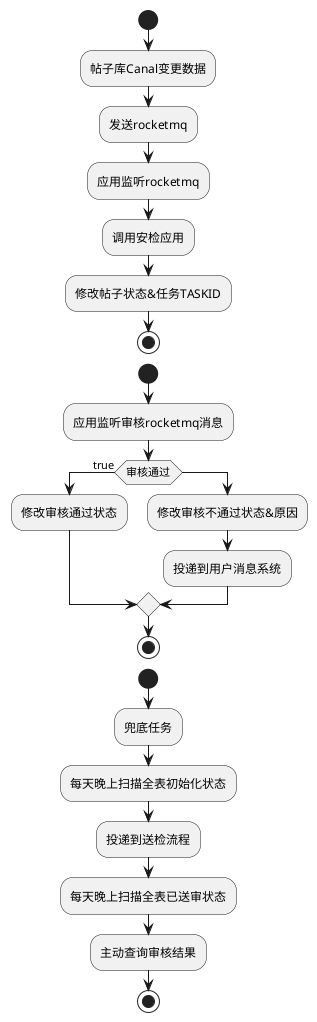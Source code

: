 @startuml
start
:帖子库Canal变更数据;
:发送rocketmq;
:应用监听rocketmq;
:调用安检应用;
:修改帖子状态&任务TASKID;
stop

start
:应用监听审核rocketmq消息;
if(审核通过) then (true)
:修改审核通过状态;
else
:修改审核不通过状态&原因;
:投递到用户消息系统;
endif
stop

start
:兜底任务;
:每天晚上扫描全表初始化状态;
:投递到送检流程;
:每天晚上扫描全表已送审状态;
:主动查询审核结果;
stop

@enduml
